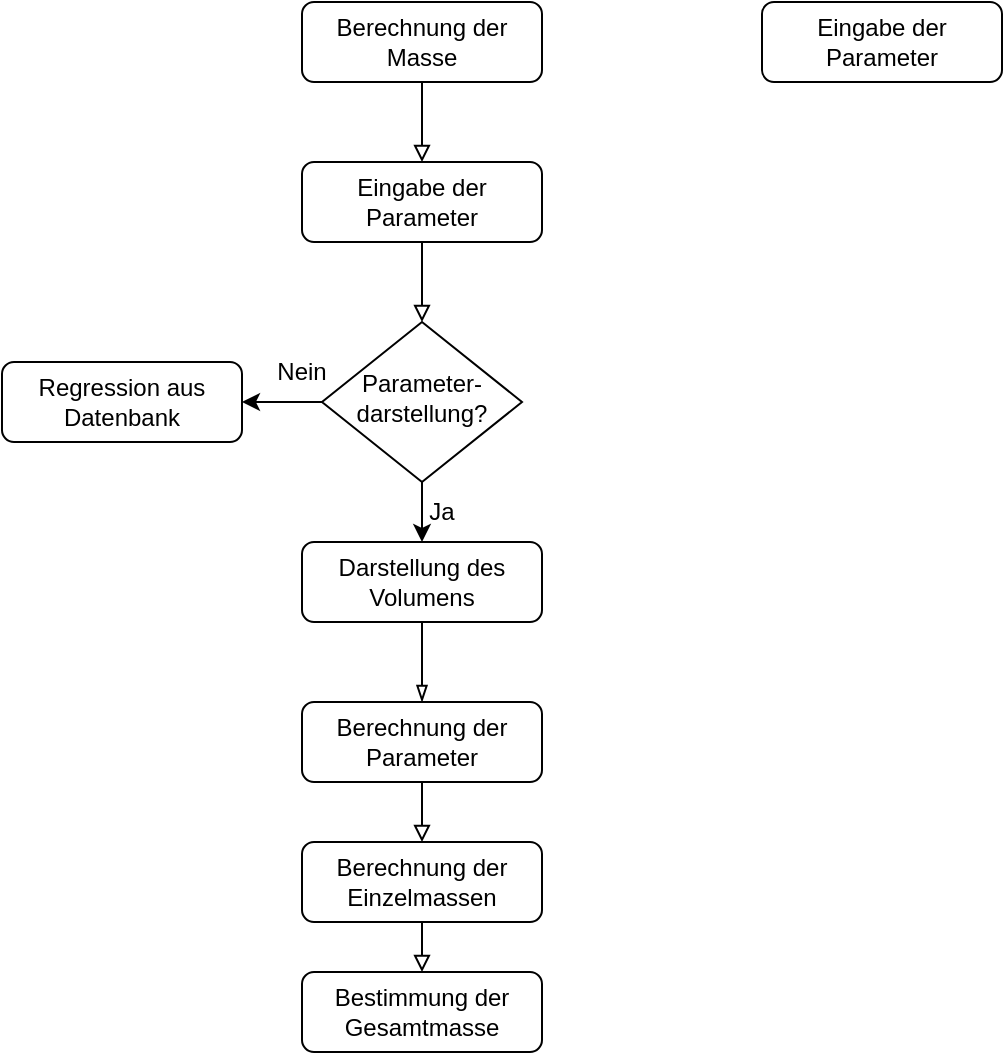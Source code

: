 <mxfile version="20.8.10" type="device"><diagram id="C5RBs43oDa-KdzZeNtuy" name="Page-1"><mxGraphModel dx="792" dy="835" grid="0" gridSize="10" guides="1" tooltips="1" connect="1" arrows="1" fold="1" page="1" pageScale="1" pageWidth="827" pageHeight="1169" math="0" shadow="0"><root><mxCell id="WIyWlLk6GJQsqaUBKTNV-0"/><mxCell id="WIyWlLk6GJQsqaUBKTNV-1" parent="WIyWlLk6GJQsqaUBKTNV-0"/><mxCell id="ZvXA1hPZMF3qEQxnZOlb-10" style="edgeStyle=orthogonalEdgeStyle;rounded=0;orthogonalLoop=1;jettySize=auto;html=1;exitX=0.5;exitY=1;exitDx=0;exitDy=0;entryX=0.5;entryY=0;entryDx=0;entryDy=0;endArrow=block;endFill=0;" edge="1" parent="WIyWlLk6GJQsqaUBKTNV-1" source="ZvXA1hPZMF3qEQxnZOlb-0" target="ZvXA1hPZMF3qEQxnZOlb-1"><mxGeometry relative="1" as="geometry"/></mxCell><mxCell id="ZvXA1hPZMF3qEQxnZOlb-0" value="Berechnung der Masse" style="rounded=1;whiteSpace=wrap;html=1;fontSize=12;glass=0;strokeWidth=1;shadow=0;" vertex="1" parent="WIyWlLk6GJQsqaUBKTNV-1"><mxGeometry x="420" y="60" width="120" height="40" as="geometry"/></mxCell><mxCell id="ZvXA1hPZMF3qEQxnZOlb-13" style="edgeStyle=orthogonalEdgeStyle;rounded=0;orthogonalLoop=1;jettySize=auto;html=1;exitX=0.5;exitY=1;exitDx=0;exitDy=0;entryX=0.5;entryY=0;entryDx=0;entryDy=0;endArrow=block;endFill=0;" edge="1" parent="WIyWlLk6GJQsqaUBKTNV-1" source="ZvXA1hPZMF3qEQxnZOlb-1" target="ZvXA1hPZMF3qEQxnZOlb-12"><mxGeometry relative="1" as="geometry"/></mxCell><mxCell id="ZvXA1hPZMF3qEQxnZOlb-1" value="Eingabe der Parameter" style="rounded=1;whiteSpace=wrap;html=1;fontSize=12;glass=0;strokeWidth=1;shadow=0;" vertex="1" parent="WIyWlLk6GJQsqaUBKTNV-1"><mxGeometry x="420" y="140" width="120" height="40" as="geometry"/></mxCell><mxCell id="ZvXA1hPZMF3qEQxnZOlb-16" style="edgeStyle=orthogonalEdgeStyle;rounded=0;orthogonalLoop=1;jettySize=auto;html=1;exitX=0;exitY=0.5;exitDx=0;exitDy=0;entryX=1;entryY=0.5;entryDx=0;entryDy=0;" edge="1" parent="WIyWlLk6GJQsqaUBKTNV-1" source="ZvXA1hPZMF3qEQxnZOlb-12" target="ZvXA1hPZMF3qEQxnZOlb-15"><mxGeometry relative="1" as="geometry"/></mxCell><mxCell id="ZvXA1hPZMF3qEQxnZOlb-18" style="edgeStyle=orthogonalEdgeStyle;rounded=0;orthogonalLoop=1;jettySize=auto;html=1;exitX=0.5;exitY=1;exitDx=0;exitDy=0;entryX=0.5;entryY=0;entryDx=0;entryDy=0;" edge="1" parent="WIyWlLk6GJQsqaUBKTNV-1" source="ZvXA1hPZMF3qEQxnZOlb-12" target="ZvXA1hPZMF3qEQxnZOlb-14"><mxGeometry relative="1" as="geometry"/></mxCell><mxCell id="ZvXA1hPZMF3qEQxnZOlb-12" value="Parameter-darstellung?" style="rhombus;whiteSpace=wrap;html=1;shadow=0;fontFamily=Helvetica;fontSize=12;align=center;strokeWidth=1;spacing=6;spacingTop=-4;" vertex="1" parent="WIyWlLk6GJQsqaUBKTNV-1"><mxGeometry x="430" y="220" width="100" height="80" as="geometry"/></mxCell><mxCell id="ZvXA1hPZMF3qEQxnZOlb-22" style="edgeStyle=orthogonalEdgeStyle;rounded=0;orthogonalLoop=1;jettySize=auto;html=1;exitX=0.5;exitY=1;exitDx=0;exitDy=0;endArrow=blockThin;endFill=0;" edge="1" parent="WIyWlLk6GJQsqaUBKTNV-1" source="ZvXA1hPZMF3qEQxnZOlb-14" target="ZvXA1hPZMF3qEQxnZOlb-21"><mxGeometry relative="1" as="geometry"/></mxCell><mxCell id="ZvXA1hPZMF3qEQxnZOlb-14" value="Darstellung des Volumens" style="rounded=1;whiteSpace=wrap;html=1;fontSize=12;glass=0;strokeWidth=1;shadow=0;" vertex="1" parent="WIyWlLk6GJQsqaUBKTNV-1"><mxGeometry x="420" y="330" width="120" height="40" as="geometry"/></mxCell><mxCell id="ZvXA1hPZMF3qEQxnZOlb-15" value="Regression aus Datenbank" style="rounded=1;whiteSpace=wrap;html=1;fontSize=12;glass=0;strokeWidth=1;shadow=0;" vertex="1" parent="WIyWlLk6GJQsqaUBKTNV-1"><mxGeometry x="270" y="240" width="120" height="40" as="geometry"/></mxCell><mxCell id="ZvXA1hPZMF3qEQxnZOlb-17" value="Nein" style="text;html=1;strokeColor=none;fillColor=none;align=center;verticalAlign=middle;whiteSpace=wrap;rounded=0;" vertex="1" parent="WIyWlLk6GJQsqaUBKTNV-1"><mxGeometry x="390" y="230" width="60" height="30" as="geometry"/></mxCell><mxCell id="ZvXA1hPZMF3qEQxnZOlb-20" value="Ja" style="text;html=1;strokeColor=none;fillColor=none;align=center;verticalAlign=middle;whiteSpace=wrap;rounded=0;" vertex="1" parent="WIyWlLk6GJQsqaUBKTNV-1"><mxGeometry x="460" y="300" width="60" height="30" as="geometry"/></mxCell><mxCell id="ZvXA1hPZMF3qEQxnZOlb-24" style="edgeStyle=orthogonalEdgeStyle;rounded=0;orthogonalLoop=1;jettySize=auto;html=1;exitX=0.5;exitY=1;exitDx=0;exitDy=0;entryX=0.5;entryY=0;entryDx=0;entryDy=0;endArrow=block;endFill=0;" edge="1" parent="WIyWlLk6GJQsqaUBKTNV-1" source="ZvXA1hPZMF3qEQxnZOlb-21" target="ZvXA1hPZMF3qEQxnZOlb-23"><mxGeometry relative="1" as="geometry"/></mxCell><mxCell id="ZvXA1hPZMF3qEQxnZOlb-21" value="Berechnung der Parameter" style="rounded=1;whiteSpace=wrap;html=1;fontSize=12;glass=0;strokeWidth=1;shadow=0;" vertex="1" parent="WIyWlLk6GJQsqaUBKTNV-1"><mxGeometry x="420" y="410" width="120" height="40" as="geometry"/></mxCell><mxCell id="ZvXA1hPZMF3qEQxnZOlb-26" style="edgeStyle=orthogonalEdgeStyle;rounded=0;orthogonalLoop=1;jettySize=auto;html=1;exitX=0.5;exitY=1;exitDx=0;exitDy=0;entryX=0.5;entryY=0;entryDx=0;entryDy=0;endArrow=block;endFill=0;" edge="1" parent="WIyWlLk6GJQsqaUBKTNV-1" source="ZvXA1hPZMF3qEQxnZOlb-23" target="ZvXA1hPZMF3qEQxnZOlb-25"><mxGeometry relative="1" as="geometry"/></mxCell><mxCell id="ZvXA1hPZMF3qEQxnZOlb-23" value="Berechnung der Einzelmassen" style="rounded=1;whiteSpace=wrap;html=1;fontSize=12;glass=0;strokeWidth=1;shadow=0;" vertex="1" parent="WIyWlLk6GJQsqaUBKTNV-1"><mxGeometry x="420" y="480" width="120" height="40" as="geometry"/></mxCell><mxCell id="ZvXA1hPZMF3qEQxnZOlb-25" value="Bestimmung der Gesamtmasse" style="rounded=1;whiteSpace=wrap;html=1;fontSize=12;glass=0;strokeWidth=1;shadow=0;" vertex="1" parent="WIyWlLk6GJQsqaUBKTNV-1"><mxGeometry x="420" y="545" width="120" height="40" as="geometry"/></mxCell><mxCell id="ZvXA1hPZMF3qEQxnZOlb-27" value="Eingabe der Parameter" style="rounded=1;whiteSpace=wrap;html=1;fontSize=12;glass=0;strokeWidth=1;shadow=0;" vertex="1" parent="WIyWlLk6GJQsqaUBKTNV-1"><mxGeometry x="650" y="60" width="120" height="40" as="geometry"/></mxCell></root></mxGraphModel></diagram></mxfile>